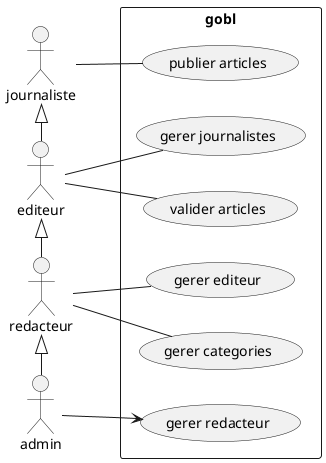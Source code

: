 @startuml gobl
left to right direction
skinparam packageStyle rectangle

actor journaliste
actor editeur
actor redacteur
actor admin

rectangle gobl {
  admin --> (gerer redacteur)
  editeur -- (valider articles)
  editeur -- (gerer journalistes)
  redacteur -- (gerer categories)
  redacteur -- (gerer editeur)
  journaliste -- (publier articles)  
}

journaliste <|- editeur
editeur <|- redacteur
redacteur <|- admin
@enduml
